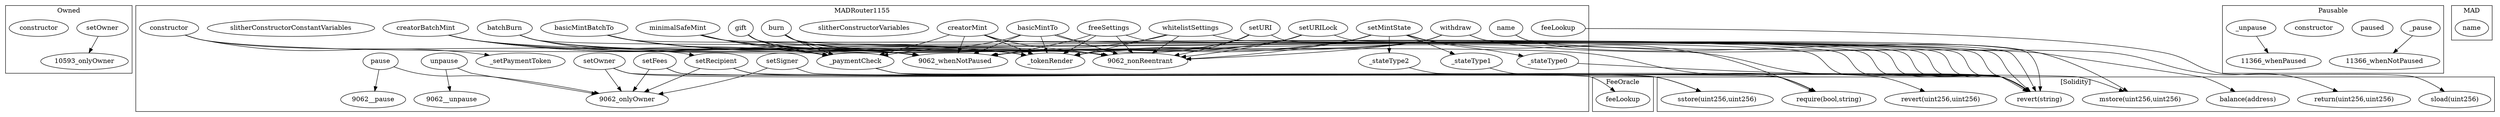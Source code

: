 strict digraph {
subgraph cluster_10593_Owned {
label = "Owned"
"10593_setOwner" [label="setOwner"]
"10593_constructor" [label="constructor"]
"10593_setOwner" -> "10593_onlyOwner"
}subgraph cluster_9062_MADRouter1155 {
label = "MADRouter1155"
"9062_creatorBatchMint" [label="creatorBatchMint"]
"9062_batchBurn" [label="batchBurn"]
"9062_freeSettings" [label="freeSettings"]
"9062_withdraw" [label="withdraw"]
"9062_setSigner" [label="setSigner"]
"9062_whitelistSettings" [label="whitelistSettings"]
"9062_basicMintBatchTo" [label="basicMintBatchTo"]
"9062_creatorMint" [label="creatorMint"]
"9062_basicMintTo" [label="basicMintTo"]
"9062_minimalSafeMint" [label="minimalSafeMint"]
"9062_setURI" [label="setURI"]
"9062__tokenRender" [label="_tokenRender"]
"9062_slitherConstructorVariables" [label="slitherConstructorVariables"]
"9062__paymentCheck" [label="_paymentCheck"]
"9062_name" [label="name"]
"9062_unpause" [label="unpause"]
"9062__setPaymentToken" [label="_setPaymentToken"]
"9062_gift" [label="gift"]
"9062__stateType1" [label="_stateType1"]
"9062_setOwner" [label="setOwner"]
"9062_setMintState" [label="setMintState"]
"9062_burn" [label="burn"]
"9062__stateType0" [label="_stateType0"]
"9062__stateType2" [label="_stateType2"]
"9062_setURILock" [label="setURILock"]
"9062_feeLookup" [label="feeLookup"]
"9062_slitherConstructorConstantVariables" [label="slitherConstructorConstantVariables"]
"9062_setRecipient" [label="setRecipient"]
"9062_constructor" [label="constructor"]
"9062_setFees" [label="setFees"]
"9062_pause" [label="pause"]
"9062_setSigner" -> "9062_onlyOwner"
"9062_burn" -> "9062_nonReentrant"
"9062_setURILock" -> "9062_nonReentrant"
"9062_setMintState" -> "9062__stateType1"
"9062_minimalSafeMint" -> "9062_whenNotPaused"
"9062_setURI" -> "9062_whenNotPaused"
"9062_setMintState" -> "9062__stateType0"
"9062_setRecipient" -> "9062_onlyOwner"
"9062_withdraw" -> "9062_whenNotPaused"
"9062_freeSettings" -> "9062__tokenRender"
"9062_creatorMint" -> "9062__paymentCheck"
"9062_pause" -> "9062_onlyOwner"
"9062_freeSettings" -> "9062_nonReentrant"
"9062_basicMintBatchTo" -> "9062__tokenRender"
"9062_burn" -> "9062_whenNotPaused"
"9062_minimalSafeMint" -> "9062__paymentCheck"
"9062_unpause" -> "9062_onlyOwner"
"9062_gift" -> "9062_nonReentrant"
"9062_basicMintTo" -> "9062__tokenRender"
"9062_whitelistSettings" -> "9062__tokenRender"
"9062_freeSettings" -> "9062_whenNotPaused"
"9062_basicMintTo" -> "9062_nonReentrant"
"9062_whitelistSettings" -> "9062_whenNotPaused"
"9062_basicMintBatchTo" -> "9062__paymentCheck"
"9062_basicMintBatchTo" -> "9062_whenNotPaused"
"9062_batchBurn" -> "9062__paymentCheck"
"9062_basicMintTo" -> "9062__paymentCheck"
"9062_withdraw" -> "9062_nonReentrant"
"9062_setURI" -> "9062__tokenRender"
"9062_setOwner" -> "9062_onlyOwner"
"9062_setURI" -> "9062_nonReentrant"
"9062_burn" -> "9062__tokenRender"
"9062_creatorBatchMint" -> "9062_nonReentrant"
"9062_withdraw" -> "9062__tokenRender"
"9062_setMintState" -> "9062_nonReentrant"
"9062_creatorMint" -> "9062_whenNotPaused"
"9062_creatorBatchMint" -> "9062_whenNotPaused"
"9062_constructor" -> "9062__setPaymentToken"
"9062_whitelistSettings" -> "9062_nonReentrant"
"9062_batchBurn" -> "9062_nonReentrant"
"9062_setFees" -> "9062_onlyOwner"
"9062_setMintState" -> "9062_whenNotPaused"
"9062_unpause" -> "9062__unpause"
"9062_setURILock" -> "9062_whenNotPaused"
"9062_setURILock" -> "9062__tokenRender"
"9062_gift" -> "9062_whenNotPaused"
"9062_burn" -> "9062__paymentCheck"
"9062_basicMintTo" -> "9062_whenNotPaused"
"9062_setMintState" -> "9062__stateType2"
"9062_setMintState" -> "9062__tokenRender"
"9062_basicMintBatchTo" -> "9062_nonReentrant"
"9062_creatorBatchMint" -> "9062__paymentCheck"
"9062_minimalSafeMint" -> "9062__tokenRender"
"9062_creatorMint" -> "9062_nonReentrant"
"9062_gift" -> "9062__tokenRender"
"9062_batchBurn" -> "9062_whenNotPaused"
"9062_batchBurn" -> "9062__tokenRender"
"9062_pause" -> "9062__pause"
"9062_creatorMint" -> "9062__tokenRender"
"9062_gift" -> "9062__paymentCheck"
"9062_minimalSafeMint" -> "9062_nonReentrant"
"9062_creatorBatchMint" -> "9062__tokenRender"
"9062_constructor" -> "9062_setRecipient"
}subgraph cluster_11366_Pausable {
label = "Pausable"
"11366__pause" [label="_pause"]
"11366_paused" [label="paused"]
"11366_constructor" [label="constructor"]
"11366__unpause" [label="_unpause"]
"11366__unpause" -> "11366_whenPaused"
"11366__pause" -> "11366_whenNotPaused"
}subgraph cluster_659_MAD {
label = "MAD"
"659_name" [label="name"]
}subgraph cluster_24853_FeeOracle {
label = "FeeOracle"
"24853_feeLookup" [label="feeLookup"]
}subgraph cluster_solidity {
label = "[Solidity]"
"revert(uint256,uint256)" 
"revert(string)" 
"sstore(uint256,uint256)" 
"mstore(uint256,uint256)" 
"balance(address)" 
"require(bool,string)" 
"sload(uint256)" 
"return(uint256,uint256)" 
"9062_name" -> "return(uint256,uint256)"
"9062_setRecipient" -> "sstore(uint256,uint256)"
"9062_setOwner" -> "sstore(uint256,uint256)"
"9062_whitelistSettings" -> "revert(string)"
"9062_setOwner" -> "require(bool,string)"
"9062__paymentCheck" -> "mstore(uint256,uint256)"
"9062__stateType0" -> "revert(string)"
"9062_name" -> "mstore(uint256,uint256)"
"9062_setFees" -> "require(bool,string)"
"9062_withdraw" -> "revert(string)"
"9062_creatorMint" -> "revert(string)"
"9062_batchBurn" -> "revert(string)"
"9062_burn" -> "revert(string)"
"9062_setSigner" -> "require(bool,string)"
"9062_basicMintTo" -> "revert(string)"
"9062_setRecipient" -> "require(bool,string)"
"9062__paymentCheck" -> "revert(uint256,uint256)"
"9062_constructor" -> "require(bool,string)"
"9062_setURILock" -> "revert(string)"
"9062_setMintState" -> "require(bool,string)"
"9062_withdraw" -> "balance(address)"
"9062_basicMintBatchTo" -> "revert(string)"
"9062_setFees" -> "sstore(uint256,uint256)"
"9062_creatorBatchMint" -> "revert(string)"
"9062_gift" -> "revert(string)"
"9062_feeLookup" -> "sload(uint256)"
"9062_minimalSafeMint" -> "revert(string)"
"9062_freeSettings" -> "revert(string)"
"9062__stateType1" -> "revert(string)"
"9062__stateType2" -> "revert(string)"
"9062_setURI" -> "revert(string)"
}"9062__paymentCheck" -> "24853_feeLookup"
}